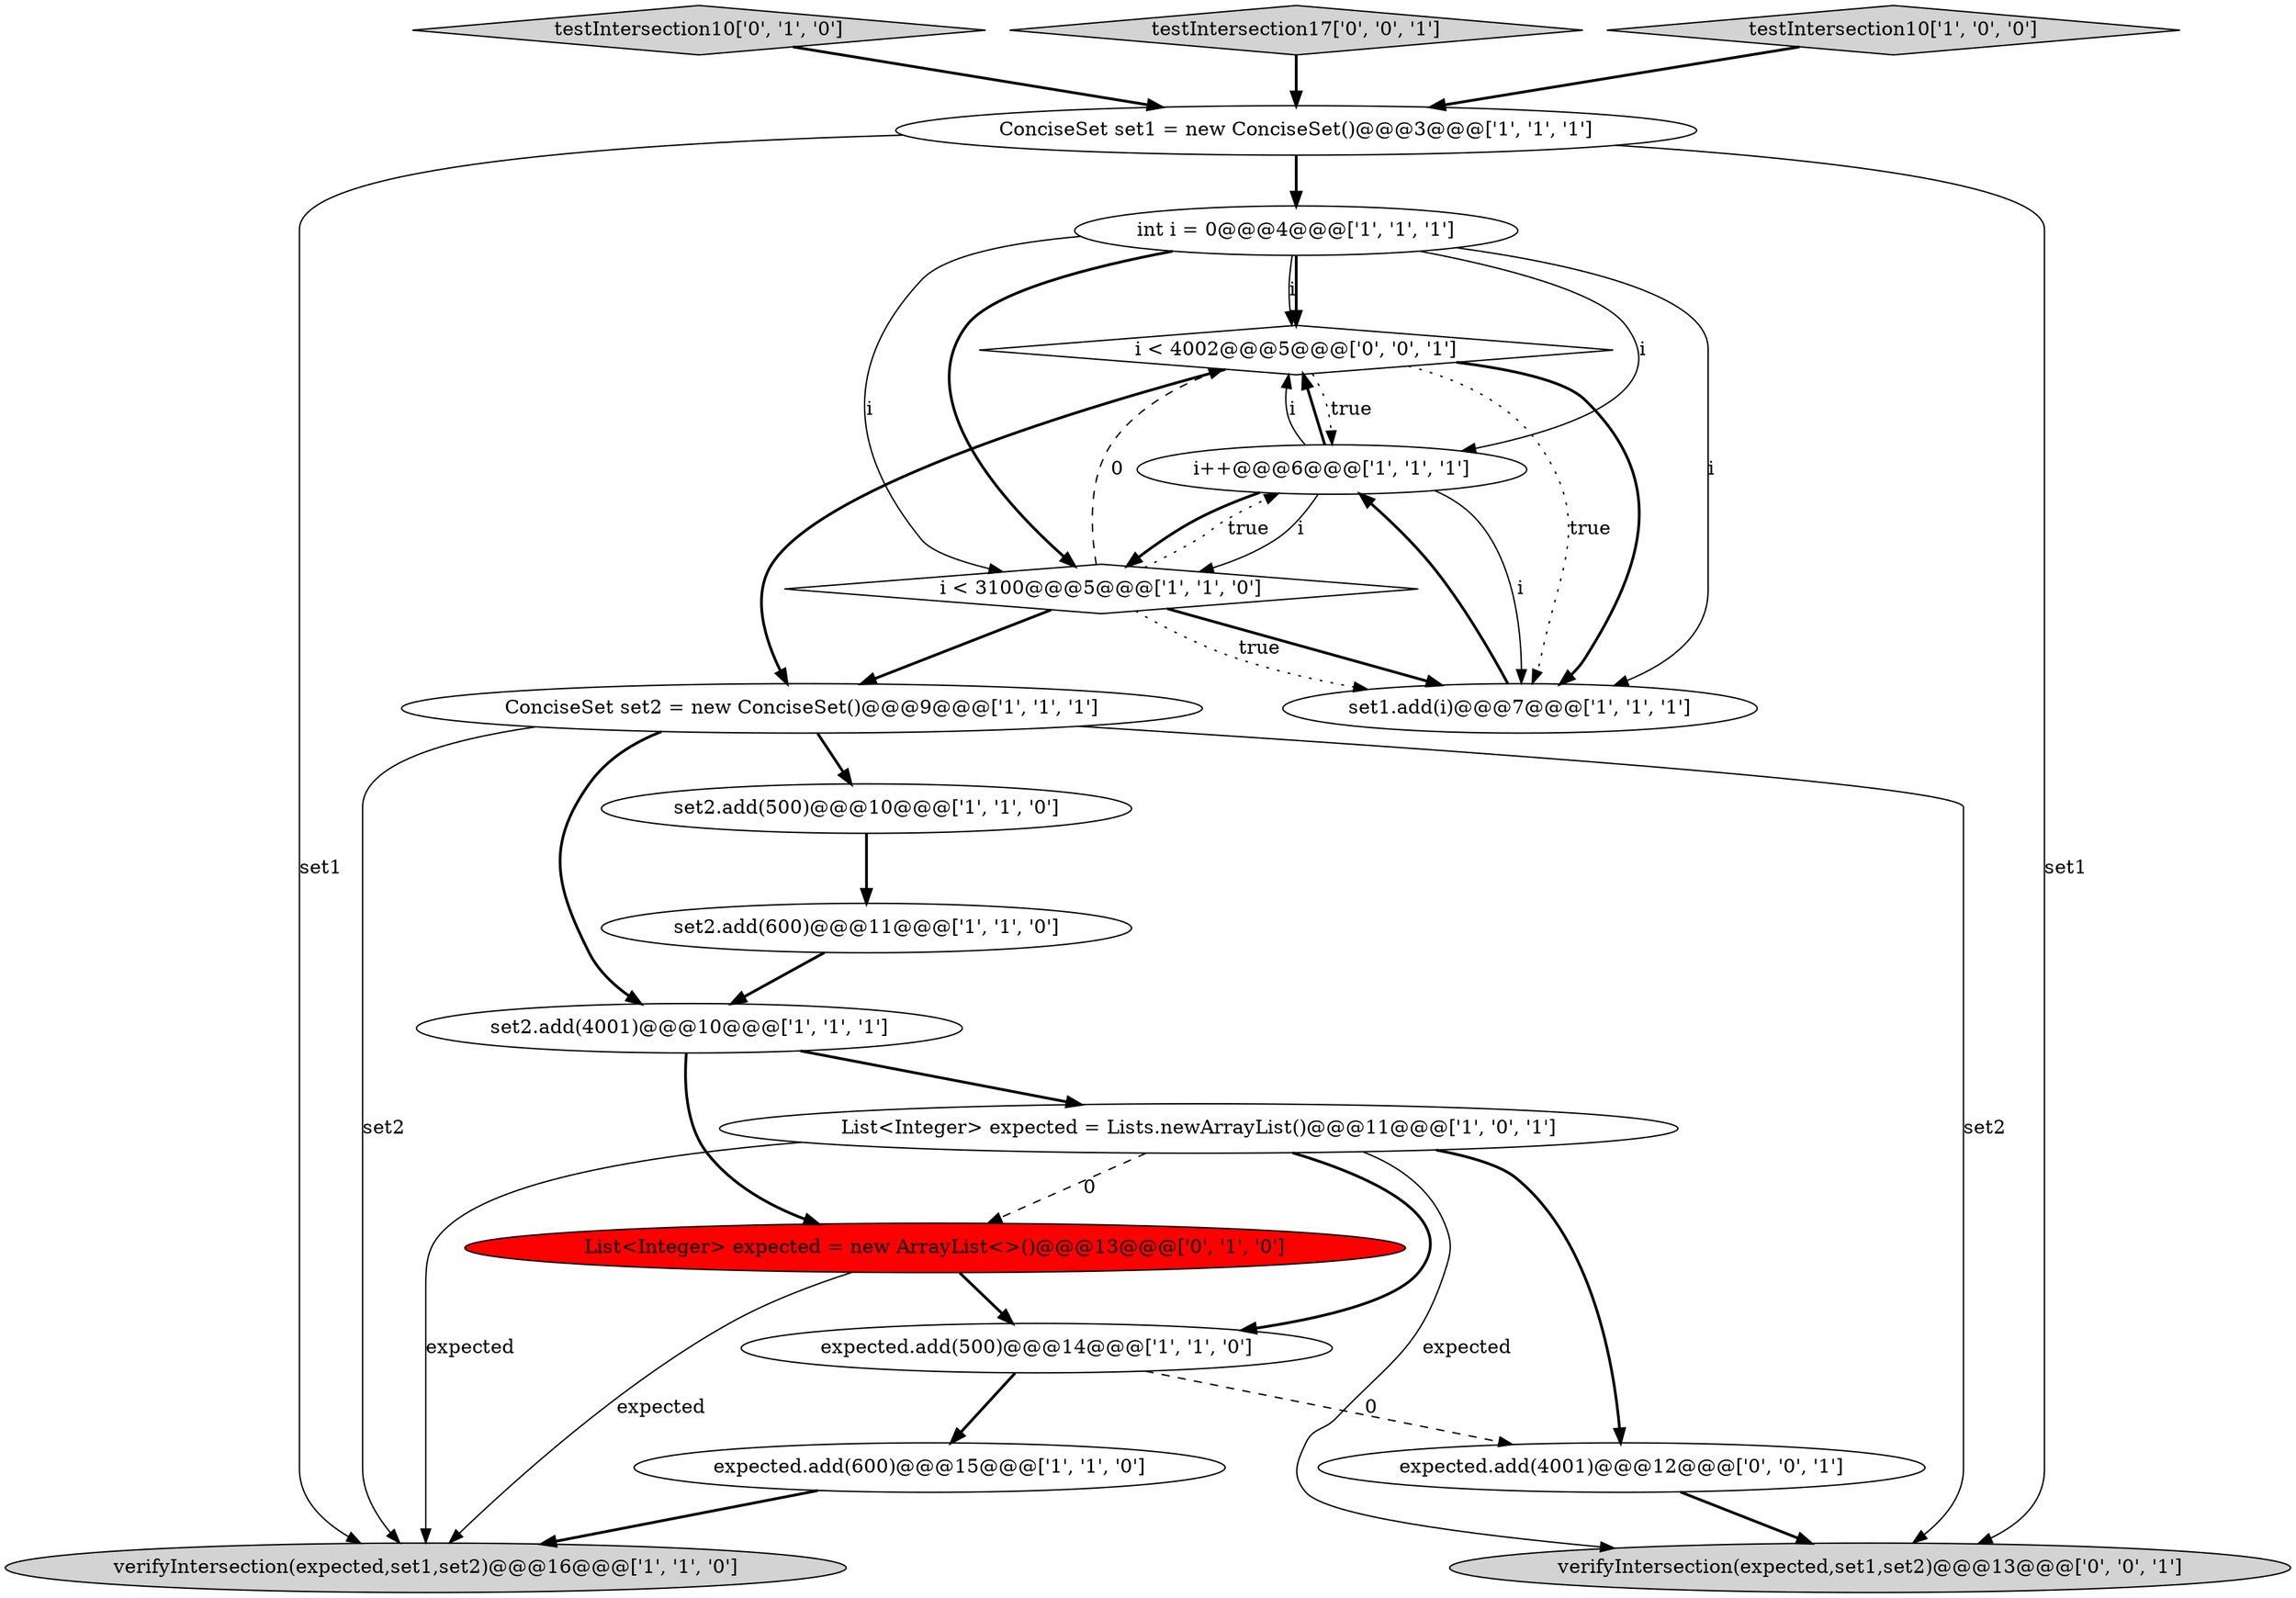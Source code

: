 digraph {
11 [style = filled, label = "ConciseSet set1 = new ConciseSet()@@@3@@@['1', '1', '1']", fillcolor = white, shape = ellipse image = "AAA0AAABBB1BBB"];
19 [style = filled, label = "verifyIntersection(expected,set1,set2)@@@13@@@['0', '0', '1']", fillcolor = lightgray, shape = ellipse image = "AAA0AAABBB3BBB"];
0 [style = filled, label = "set2.add(500)@@@10@@@['1', '1', '0']", fillcolor = white, shape = ellipse image = "AAA0AAABBB1BBB"];
17 [style = filled, label = "expected.add(4001)@@@12@@@['0', '0', '1']", fillcolor = white, shape = ellipse image = "AAA0AAABBB3BBB"];
16 [style = filled, label = "i < 4002@@@5@@@['0', '0', '1']", fillcolor = white, shape = diamond image = "AAA0AAABBB3BBB"];
3 [style = filled, label = "expected.add(500)@@@14@@@['1', '1', '0']", fillcolor = white, shape = ellipse image = "AAA0AAABBB1BBB"];
8 [style = filled, label = "set2.add(600)@@@11@@@['1', '1', '0']", fillcolor = white, shape = ellipse image = "AAA0AAABBB1BBB"];
15 [style = filled, label = "testIntersection10['0', '1', '0']", fillcolor = lightgray, shape = diamond image = "AAA0AAABBB2BBB"];
7 [style = filled, label = "ConciseSet set2 = new ConciseSet()@@@9@@@['1', '1', '1']", fillcolor = white, shape = ellipse image = "AAA0AAABBB1BBB"];
9 [style = filled, label = "List<Integer> expected = Lists.newArrayList()@@@11@@@['1', '0', '1']", fillcolor = white, shape = ellipse image = "AAA0AAABBB1BBB"];
1 [style = filled, label = "int i = 0@@@4@@@['1', '1', '1']", fillcolor = white, shape = ellipse image = "AAA0AAABBB1BBB"];
10 [style = filled, label = "set2.add(4001)@@@10@@@['1', '1', '1']", fillcolor = white, shape = ellipse image = "AAA0AAABBB1BBB"];
4 [style = filled, label = "i++@@@6@@@['1', '1', '1']", fillcolor = white, shape = ellipse image = "AAA0AAABBB1BBB"];
12 [style = filled, label = "i < 3100@@@5@@@['1', '1', '0']", fillcolor = white, shape = diamond image = "AAA0AAABBB1BBB"];
14 [style = filled, label = "List<Integer> expected = new ArrayList<>()@@@13@@@['0', '1', '0']", fillcolor = red, shape = ellipse image = "AAA1AAABBB2BBB"];
18 [style = filled, label = "testIntersection17['0', '0', '1']", fillcolor = lightgray, shape = diamond image = "AAA0AAABBB3BBB"];
6 [style = filled, label = "expected.add(600)@@@15@@@['1', '1', '0']", fillcolor = white, shape = ellipse image = "AAA0AAABBB1BBB"];
5 [style = filled, label = "testIntersection10['1', '0', '0']", fillcolor = lightgray, shape = diamond image = "AAA0AAABBB1BBB"];
2 [style = filled, label = "verifyIntersection(expected,set1,set2)@@@16@@@['1', '1', '0']", fillcolor = lightgray, shape = ellipse image = "AAA0AAABBB1BBB"];
13 [style = filled, label = "set1.add(i)@@@7@@@['1', '1', '1']", fillcolor = white, shape = ellipse image = "AAA0AAABBB1BBB"];
14->3 [style = bold, label=""];
4->12 [style = solid, label="i"];
8->10 [style = bold, label=""];
16->13 [style = bold, label=""];
3->17 [style = dashed, label="0"];
16->13 [style = dotted, label="true"];
10->14 [style = bold, label=""];
11->1 [style = bold, label=""];
7->10 [style = bold, label=""];
7->2 [style = solid, label="set2"];
12->16 [style = dashed, label="0"];
18->11 [style = bold, label=""];
16->7 [style = bold, label=""];
3->6 [style = bold, label=""];
9->17 [style = bold, label=""];
7->0 [style = bold, label=""];
1->4 [style = solid, label="i"];
11->19 [style = solid, label="set1"];
16->4 [style = dotted, label="true"];
7->19 [style = solid, label="set2"];
17->19 [style = bold, label=""];
12->7 [style = bold, label=""];
4->13 [style = solid, label="i"];
6->2 [style = bold, label=""];
1->16 [style = solid, label="i"];
12->13 [style = bold, label=""];
12->13 [style = dotted, label="true"];
9->14 [style = dashed, label="0"];
15->11 [style = bold, label=""];
4->16 [style = solid, label="i"];
1->16 [style = bold, label=""];
1->12 [style = solid, label="i"];
0->8 [style = bold, label=""];
11->2 [style = solid, label="set1"];
1->12 [style = bold, label=""];
4->12 [style = bold, label=""];
9->3 [style = bold, label=""];
14->2 [style = solid, label="expected"];
10->9 [style = bold, label=""];
5->11 [style = bold, label=""];
9->19 [style = solid, label="expected"];
12->4 [style = dotted, label="true"];
9->2 [style = solid, label="expected"];
1->13 [style = solid, label="i"];
4->16 [style = bold, label=""];
13->4 [style = bold, label=""];
}
